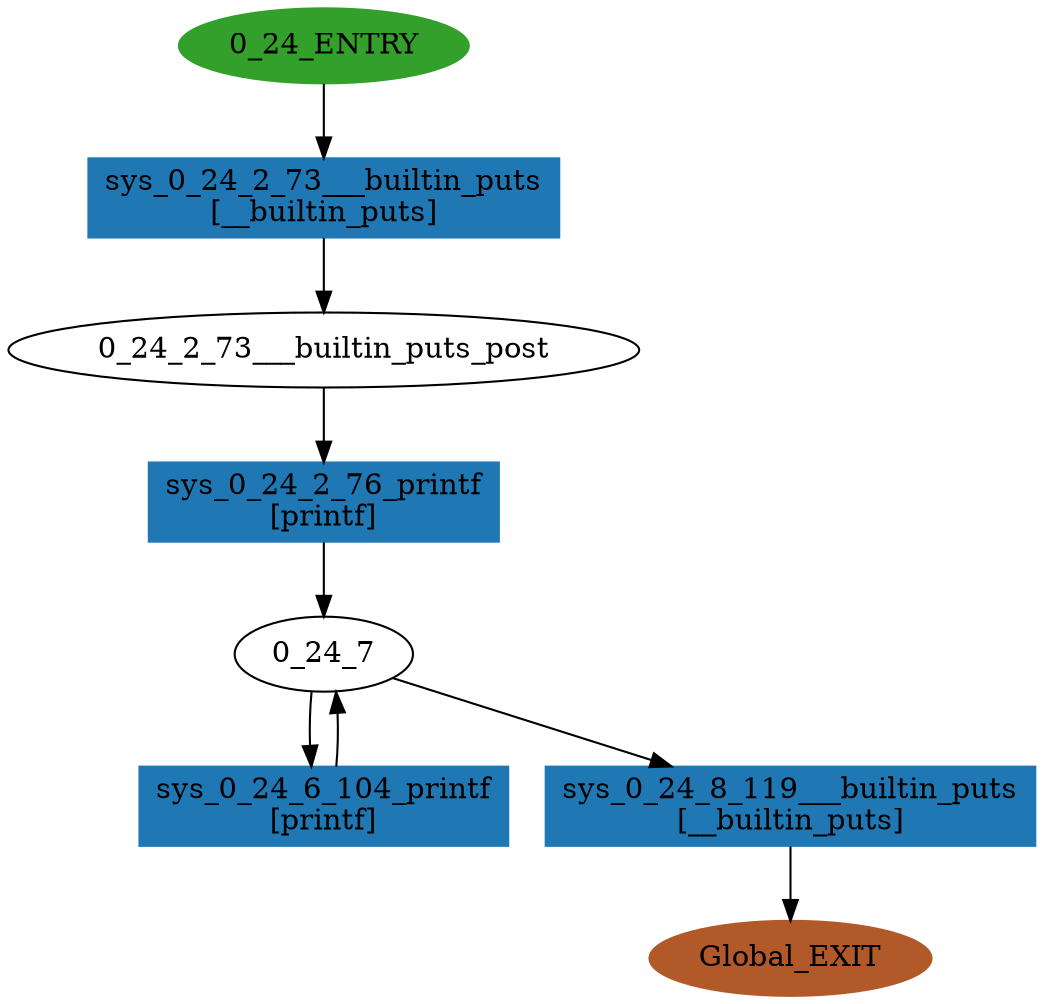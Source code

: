 digraph model { 
compound=true; 
node  [style="filled", colorscheme="paired12"];  "0_24_2_73___builtin_puts_post" [shape=ellipse, style=""];
  "0_24_7" [shape=ellipse, style=""];
  "0_24_ENTRY" [shape=ellipse, color=4, style=filled];
  "Global_EXIT" [shape=ellipse, color=12, style=filled];
  "sys_0_24_2_76_printf" [shape=box, style=""];
  "sys_0_24_2_76_printf" [color=2, style=filled];
  "sys_0_24_2_76_printf" [label="sys_0_24_2_76_printf\n[printf]"];
  "sys_0_24_6_104_printf" [shape=box, style=""];
  "sys_0_24_6_104_printf" [color=2, style=filled];
  "sys_0_24_6_104_printf" [label="sys_0_24_6_104_printf\n[printf]"];
  "sys_0_24_2_73___builtin_puts" [shape=box, style=""];
  "sys_0_24_2_73___builtin_puts" [color=2, style=filled];
  "sys_0_24_2_73___builtin_puts" [label="sys_0_24_2_73___builtin_puts\n[__builtin_puts]"];
  "sys_0_24_8_119___builtin_puts" [shape=box, style=""];
  "sys_0_24_8_119___builtin_puts" [color=2, style=filled];
  "sys_0_24_8_119___builtin_puts" [label="sys_0_24_8_119___builtin_puts\n[__builtin_puts]"];
  "0_24_7" -> "sys_0_24_8_119___builtin_puts" [label="", arrowhead="normal"];
  "sys_0_24_6_104_printf" -> "0_24_7" [label="", arrowhead="normal"];
  "sys_0_24_2_76_printf" -> "0_24_7" [label="", arrowhead="normal"];
  "0_24_7" -> "sys_0_24_6_104_printf" [label="", arrowhead="normal"];
  "sys_0_24_2_73___builtin_puts" -> "0_24_2_73___builtin_puts_post" [label="", arrowhead="normal"];
  "0_24_2_73___builtin_puts_post" -> "sys_0_24_2_76_printf" [label="", arrowhead="normal"];
  "sys_0_24_8_119___builtin_puts" -> "Global_EXIT" [label="", arrowhead="normal"];
  "0_24_ENTRY" -> "sys_0_24_2_73___builtin_puts" [label="", arrowhead="normal"];
}
